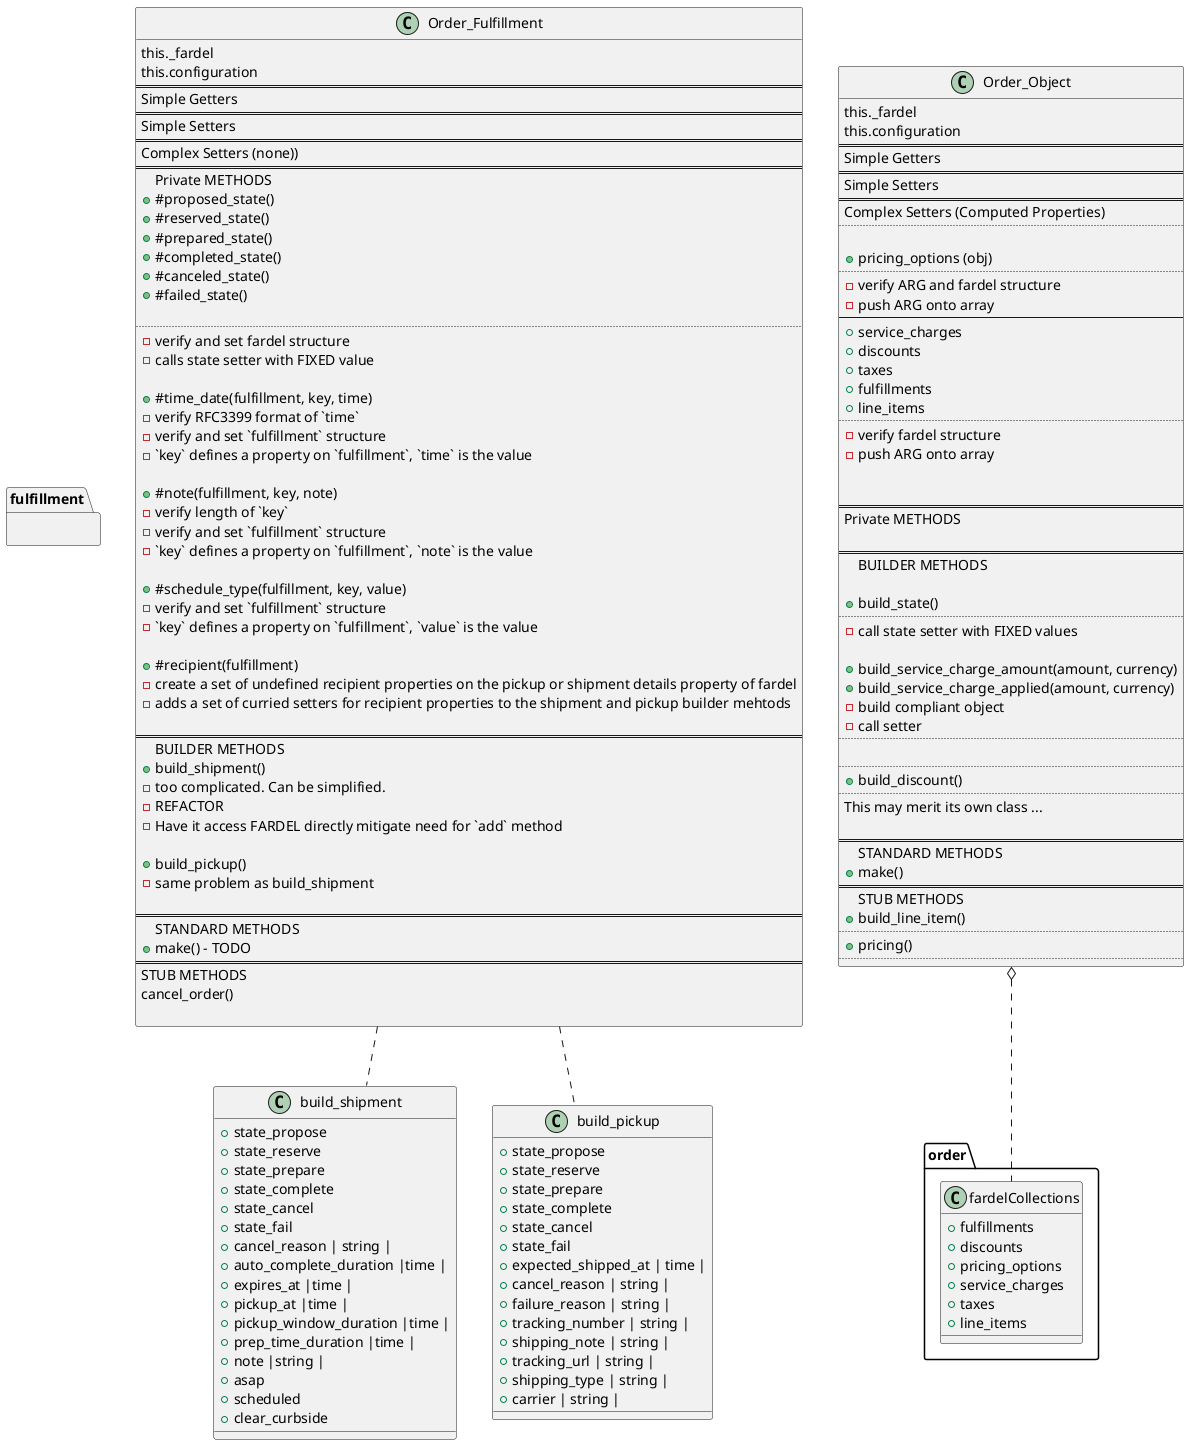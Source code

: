 @startuml
'https://plantuml.com/class-diagram


namespace fulfillment {
.Order_Fulfillment .. .build_shipment
.Order_Fulfillment .. .build_pickup
}

namespace order {
.Order_Object o.. fardelCollections

object fardelCollections{
  + fulfillments
  + discounts
  + pricing_options
  + service_charges
  + taxes
  + line_items
}

}


class Order_Object{
this._fardel
this.configuration
==
Simple Getters
==
Simple Setters
==
Complex Setters (Computed Properties)
..

+ pricing_options (obj)
..
- verify ARG and fardel structure
- push ARG onto array
--
+ service_charges
+ discounts
+ taxes
+ fulfillments
+ line_items
..
- verify fardel structure
- push ARG onto array


==
Private METHODS

==
BUILDER METHODS

+ build_state()
..
- call state setter with FIXED values

+ build_service_charge_amount(amount, currency)
+ build_service_charge_applied(amount, currency)
- build compliant object
- call setter
..

..
+ build_discount()
..
This may merit its own class ...

==
STANDARD METHODS
+ make()
==
STUB METHODS
+ build_line_item()
..
+ pricing()
..
}

class Order_Fulfillment {
this._fardel
this.configuration
==
Simple Getters
==
Simple Setters
==
Complex Setters (none))
==
Private METHODS
+ #proposed_state()
+ #reserved_state()
+ #prepared_state()
+ #completed_state()
+ #canceled_state()
+ #failed_state()

..
- verify and set fardel structure
- calls state setter with FIXED value

+ #time_date(fulfillment, key, time)
- verify RFC3399 format of `time`
- verify and set `fulfillment` structure
- `key` defines a property on `fulfillment`, `time` is the value

+ #note(fulfillment, key, note)
- verify length of `key`
- verify and set `fulfillment` structure
- `key` defines a property on `fulfillment`, `note` is the value

+ #schedule_type(fulfillment, key, value)
- verify and set `fulfillment` structure
- `key` defines a property on `fulfillment`, `value` is the value

+ #recipient(fulfillment)
- create a set of undefined recipient properties on the pickup or shipment details property of fardel
- adds a set of curried setters for recipient properties to the shipment and pickup builder mehtods

==
BUILDER METHODS
+ build_shipment()
- too complicated. Can be simplified.
- REFACTOR
- Have it access FARDEL directly mitigate need for `add` method

+ build_pickup()
- same problem as build_shipment

==
STANDARD METHODS
+ make() - TODO
==
STUB METHODS
cancel_order()

}


object build_shipment {
+ state_propose
+ state_reserve
+ state_prepare
+ state_complete
+ state_cancel
+ state_fail
+ cancel_reason | string |
+ auto_complete_duration |time |
+ expires_at |time |
+ pickup_at |time |
+ pickup_window_duration |time |
+ prep_time_duration |time |
+ note |string |
+ asap
+ scheduled
+ clear_curbside

}

object build_pickup {
+ state_propose
+ state_reserve
+ state_prepare
+ state_complete
+ state_cancel
+ state_fail
+ expected_shipped_at | time |
+ cancel_reason | string |
+ failure_reason | string |
+ tracking_number | string |
+ shipping_note | string |
+ tracking_url | string |
+ shipping_type | string |
+ carrier | string |
}


@enduml